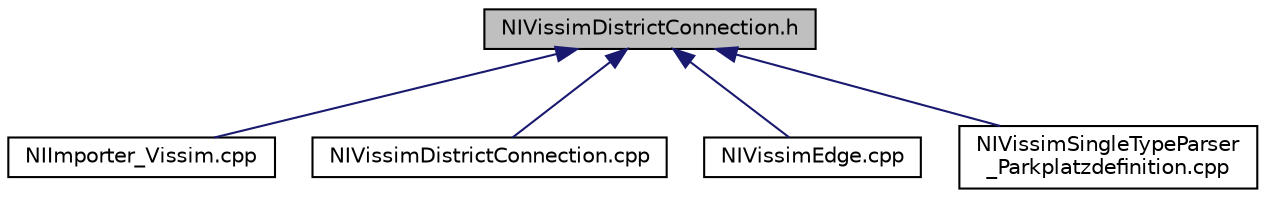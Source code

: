 digraph "NIVissimDistrictConnection.h"
{
  edge [fontname="Helvetica",fontsize="10",labelfontname="Helvetica",labelfontsize="10"];
  node [fontname="Helvetica",fontsize="10",shape=record];
  Node7 [label="NIVissimDistrictConnection.h",height=0.2,width=0.4,color="black", fillcolor="grey75", style="filled", fontcolor="black"];
  Node7 -> Node8 [dir="back",color="midnightblue",fontsize="10",style="solid",fontname="Helvetica"];
  Node8 [label="NIImporter_Vissim.cpp",height=0.2,width=0.4,color="black", fillcolor="white", style="filled",URL="$d0/d29/_n_i_importer___vissim_8cpp.html"];
  Node7 -> Node9 [dir="back",color="midnightblue",fontsize="10",style="solid",fontname="Helvetica"];
  Node9 [label="NIVissimDistrictConnection.cpp",height=0.2,width=0.4,color="black", fillcolor="white", style="filled",URL="$d5/dda/_n_i_vissim_district_connection_8cpp.html"];
  Node7 -> Node10 [dir="back",color="midnightblue",fontsize="10",style="solid",fontname="Helvetica"];
  Node10 [label="NIVissimEdge.cpp",height=0.2,width=0.4,color="black", fillcolor="white", style="filled",URL="$d5/d29/_n_i_vissim_edge_8cpp.html"];
  Node7 -> Node11 [dir="back",color="midnightblue",fontsize="10",style="solid",fontname="Helvetica"];
  Node11 [label="NIVissimSingleTypeParser\l_Parkplatzdefinition.cpp",height=0.2,width=0.4,color="black", fillcolor="white", style="filled",URL="$d4/d0d/_n_i_vissim_single_type_parser___parkplatzdefinition_8cpp.html"];
}
